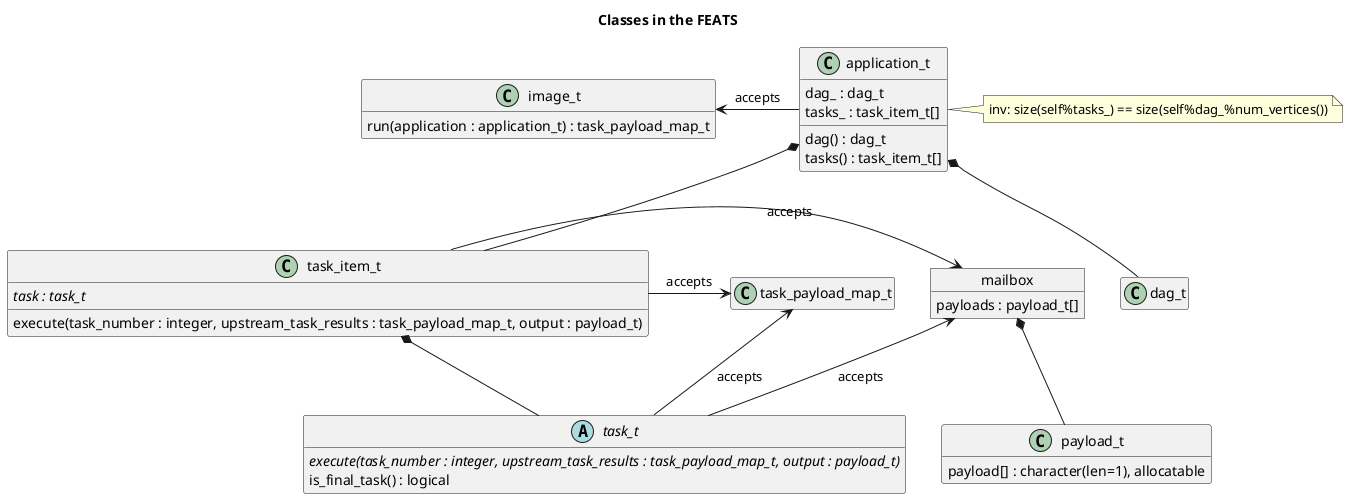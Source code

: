 @startuml
Title "Classes in the FEATS"

hide empty members

class payload_t{
  payload[] : character(len=1), allocatable
}

object mailbox{
  payloads : payload_t[]
}

mailbox *-down- payload_t

abstract class task_t{
  {abstract} execute(task_number : integer, upstream_task_results : task_payload_map_t, output : payload_t)
  is_final_task() : logical
}
class task_item_t{
  {abstract} task : task_t
  execute(task_number : integer, upstream_task_results : task_payload_map_t, output : payload_t)
}

task_t -left-> task_payload_map_t : accepts
task_t -left-> mailbox : accepts

task_item_t *-down- task_t
task_item_t -left-> task_payload_map_t : accepts
task_item_t -left-> mailbox : accepts

class dag_t{
}

class application_t{
  dag_ : dag_t
  tasks_ : task_item_t[]
  dag() : dag_t
  tasks() : task_item_t[]
}
note right: inv: size(self%tasks_) == size(self%dag_%num_vertices())
application_t *-down- dag_t
application_t *-down- task_item_t

class image_t{
  run(application : application_t) : task_payload_map_t
}

application_t -left-> image_t : accepts

@enduml
